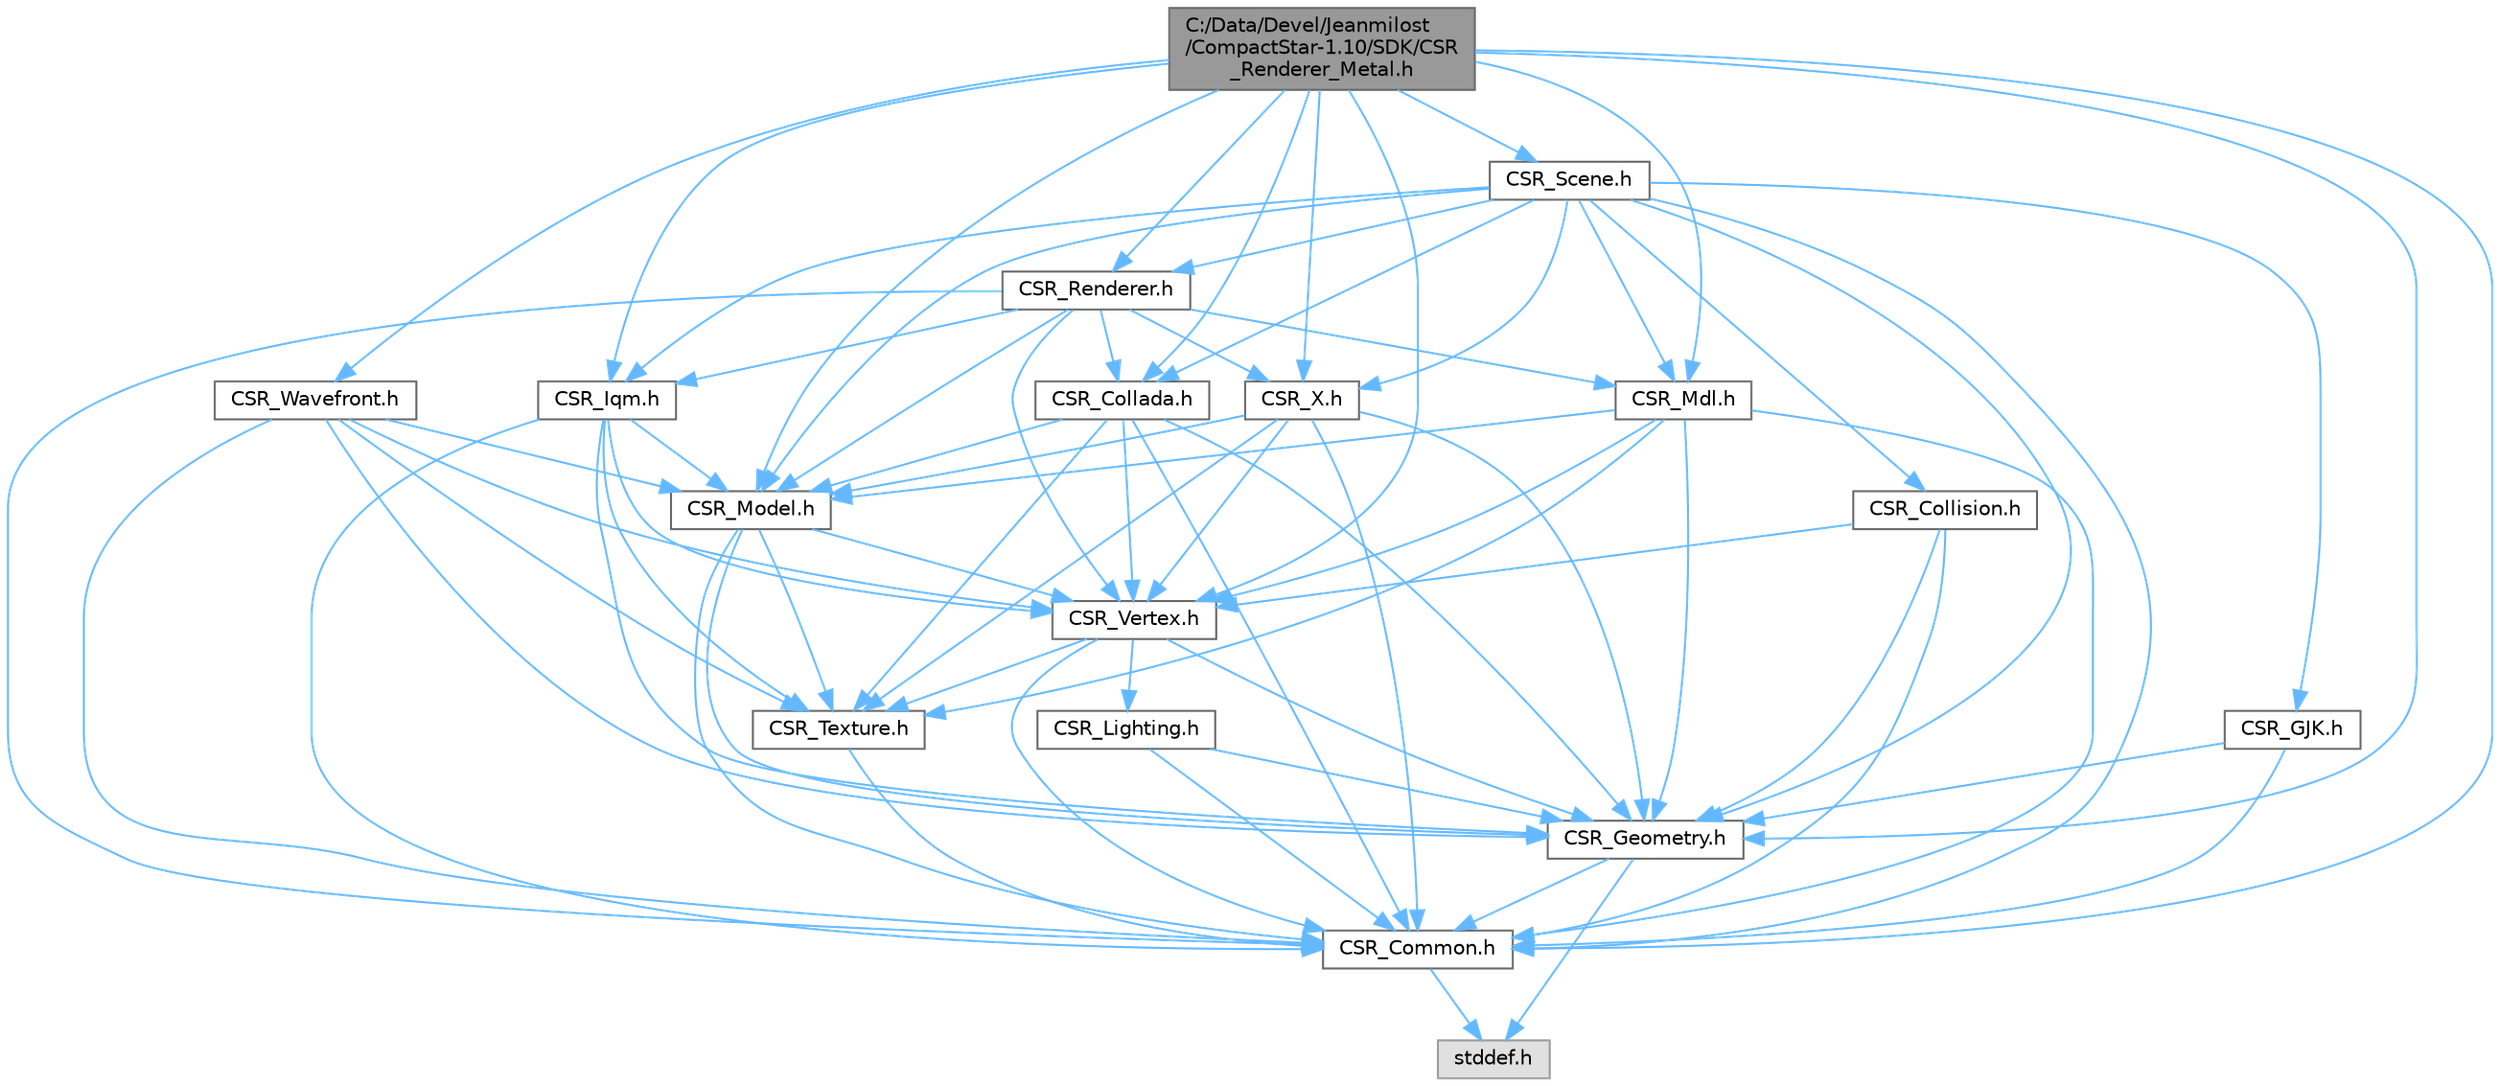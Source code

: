 digraph "C:/Data/Devel/Jeanmilost/CompactStar-1.10/SDK/CSR_Renderer_Metal.h"
{
 // LATEX_PDF_SIZE
  bgcolor="transparent";
  edge [fontname=Helvetica,fontsize=10,labelfontname=Helvetica,labelfontsize=10];
  node [fontname=Helvetica,fontsize=10,shape=box,height=0.2,width=0.4];
  Node1 [id="Node000001",label="C:/Data/Devel/Jeanmilost\l/CompactStar-1.10/SDK/CSR\l_Renderer_Metal.h",height=0.2,width=0.4,color="gray40", fillcolor="grey60", style="filled", fontcolor="black",tooltip=" "];
  Node1 -> Node2 [id="edge1_Node000001_Node000002",color="steelblue1",style="solid",tooltip=" "];
  Node2 [id="Node000002",label="CSR_Common.h",height=0.2,width=0.4,color="grey40", fillcolor="white", style="filled",URL="$_c_s_r___common_8h.html",tooltip=" "];
  Node2 -> Node3 [id="edge2_Node000002_Node000003",color="steelblue1",style="solid",tooltip=" "];
  Node3 [id="Node000003",label="stddef.h",height=0.2,width=0.4,color="grey60", fillcolor="#E0E0E0", style="filled",tooltip=" "];
  Node1 -> Node4 [id="edge3_Node000001_Node000004",color="steelblue1",style="solid",tooltip=" "];
  Node4 [id="Node000004",label="CSR_Geometry.h",height=0.2,width=0.4,color="grey40", fillcolor="white", style="filled",URL="$_c_s_r___geometry_8h.html",tooltip=" "];
  Node4 -> Node3 [id="edge4_Node000004_Node000003",color="steelblue1",style="solid",tooltip=" "];
  Node4 -> Node2 [id="edge5_Node000004_Node000002",color="steelblue1",style="solid",tooltip=" "];
  Node1 -> Node5 [id="edge6_Node000001_Node000005",color="steelblue1",style="solid",tooltip=" "];
  Node5 [id="Node000005",label="CSR_Vertex.h",height=0.2,width=0.4,color="grey40", fillcolor="white", style="filled",URL="$_c_s_r___vertex_8h.html",tooltip=" "];
  Node5 -> Node2 [id="edge7_Node000005_Node000002",color="steelblue1",style="solid",tooltip=" "];
  Node5 -> Node4 [id="edge8_Node000005_Node000004",color="steelblue1",style="solid",tooltip=" "];
  Node5 -> Node6 [id="edge9_Node000005_Node000006",color="steelblue1",style="solid",tooltip=" "];
  Node6 [id="Node000006",label="CSR_Texture.h",height=0.2,width=0.4,color="grey40", fillcolor="white", style="filled",URL="$_c_s_r___texture_8h.html",tooltip=" "];
  Node6 -> Node2 [id="edge10_Node000006_Node000002",color="steelblue1",style="solid",tooltip=" "];
  Node5 -> Node7 [id="edge11_Node000005_Node000007",color="steelblue1",style="solid",tooltip=" "];
  Node7 [id="Node000007",label="CSR_Lighting.h",height=0.2,width=0.4,color="grey40", fillcolor="white", style="filled",URL="$_c_s_r___lighting_8h.html",tooltip=" "];
  Node7 -> Node2 [id="edge12_Node000007_Node000002",color="steelblue1",style="solid",tooltip=" "];
  Node7 -> Node4 [id="edge13_Node000007_Node000004",color="steelblue1",style="solid",tooltip=" "];
  Node1 -> Node8 [id="edge14_Node000001_Node000008",color="steelblue1",style="solid",tooltip=" "];
  Node8 [id="Node000008",label="CSR_Model.h",height=0.2,width=0.4,color="grey40", fillcolor="white", style="filled",URL="$_c_s_r___model_8h.html",tooltip=" "];
  Node8 -> Node2 [id="edge15_Node000008_Node000002",color="steelblue1",style="solid",tooltip=" "];
  Node8 -> Node4 [id="edge16_Node000008_Node000004",color="steelblue1",style="solid",tooltip=" "];
  Node8 -> Node5 [id="edge17_Node000008_Node000005",color="steelblue1",style="solid",tooltip=" "];
  Node8 -> Node6 [id="edge18_Node000008_Node000006",color="steelblue1",style="solid",tooltip=" "];
  Node1 -> Node9 [id="edge19_Node000001_Node000009",color="steelblue1",style="solid",tooltip=" "];
  Node9 [id="Node000009",label="CSR_Mdl.h",height=0.2,width=0.4,color="grey40", fillcolor="white", style="filled",URL="$_c_s_r___mdl_8h.html",tooltip=" "];
  Node9 -> Node2 [id="edge20_Node000009_Node000002",color="steelblue1",style="solid",tooltip=" "];
  Node9 -> Node4 [id="edge21_Node000009_Node000004",color="steelblue1",style="solid",tooltip=" "];
  Node9 -> Node6 [id="edge22_Node000009_Node000006",color="steelblue1",style="solid",tooltip=" "];
  Node9 -> Node5 [id="edge23_Node000009_Node000005",color="steelblue1",style="solid",tooltip=" "];
  Node9 -> Node8 [id="edge24_Node000009_Node000008",color="steelblue1",style="solid",tooltip=" "];
  Node1 -> Node10 [id="edge25_Node000001_Node000010",color="steelblue1",style="solid",tooltip=" "];
  Node10 [id="Node000010",label="CSR_X.h",height=0.2,width=0.4,color="grey40", fillcolor="white", style="filled",URL="$_c_s_r___x_8h.html",tooltip=" "];
  Node10 -> Node2 [id="edge26_Node000010_Node000002",color="steelblue1",style="solid",tooltip=" "];
  Node10 -> Node4 [id="edge27_Node000010_Node000004",color="steelblue1",style="solid",tooltip=" "];
  Node10 -> Node6 [id="edge28_Node000010_Node000006",color="steelblue1",style="solid",tooltip=" "];
  Node10 -> Node5 [id="edge29_Node000010_Node000005",color="steelblue1",style="solid",tooltip=" "];
  Node10 -> Node8 [id="edge30_Node000010_Node000008",color="steelblue1",style="solid",tooltip=" "];
  Node1 -> Node11 [id="edge31_Node000001_Node000011",color="steelblue1",style="solid",tooltip=" "];
  Node11 [id="Node000011",label="CSR_Collada.h",height=0.2,width=0.4,color="grey40", fillcolor="white", style="filled",URL="$_c_s_r___collada_8h.html",tooltip=" "];
  Node11 -> Node2 [id="edge32_Node000011_Node000002",color="steelblue1",style="solid",tooltip=" "];
  Node11 -> Node4 [id="edge33_Node000011_Node000004",color="steelblue1",style="solid",tooltip=" "];
  Node11 -> Node6 [id="edge34_Node000011_Node000006",color="steelblue1",style="solid",tooltip=" "];
  Node11 -> Node5 [id="edge35_Node000011_Node000005",color="steelblue1",style="solid",tooltip=" "];
  Node11 -> Node8 [id="edge36_Node000011_Node000008",color="steelblue1",style="solid",tooltip=" "];
  Node1 -> Node12 [id="edge37_Node000001_Node000012",color="steelblue1",style="solid",tooltip=" "];
  Node12 [id="Node000012",label="CSR_Iqm.h",height=0.2,width=0.4,color="grey40", fillcolor="white", style="filled",URL="$_c_s_r___iqm_8h.html",tooltip=" "];
  Node12 -> Node2 [id="edge38_Node000012_Node000002",color="steelblue1",style="solid",tooltip=" "];
  Node12 -> Node4 [id="edge39_Node000012_Node000004",color="steelblue1",style="solid",tooltip=" "];
  Node12 -> Node6 [id="edge40_Node000012_Node000006",color="steelblue1",style="solid",tooltip=" "];
  Node12 -> Node5 [id="edge41_Node000012_Node000005",color="steelblue1",style="solid",tooltip=" "];
  Node12 -> Node8 [id="edge42_Node000012_Node000008",color="steelblue1",style="solid",tooltip=" "];
  Node1 -> Node13 [id="edge43_Node000001_Node000013",color="steelblue1",style="solid",tooltip=" "];
  Node13 [id="Node000013",label="CSR_Wavefront.h",height=0.2,width=0.4,color="grey40", fillcolor="white", style="filled",URL="$_c_s_r___wavefront_8h.html",tooltip=" "];
  Node13 -> Node2 [id="edge44_Node000013_Node000002",color="steelblue1",style="solid",tooltip=" "];
  Node13 -> Node4 [id="edge45_Node000013_Node000004",color="steelblue1",style="solid",tooltip=" "];
  Node13 -> Node6 [id="edge46_Node000013_Node000006",color="steelblue1",style="solid",tooltip=" "];
  Node13 -> Node5 [id="edge47_Node000013_Node000005",color="steelblue1",style="solid",tooltip=" "];
  Node13 -> Node8 [id="edge48_Node000013_Node000008",color="steelblue1",style="solid",tooltip=" "];
  Node1 -> Node14 [id="edge49_Node000001_Node000014",color="steelblue1",style="solid",tooltip=" "];
  Node14 [id="Node000014",label="CSR_Renderer.h",height=0.2,width=0.4,color="grey40", fillcolor="white", style="filled",URL="$_c_s_r___renderer_8h.html",tooltip=" "];
  Node14 -> Node2 [id="edge50_Node000014_Node000002",color="steelblue1",style="solid",tooltip=" "];
  Node14 -> Node5 [id="edge51_Node000014_Node000005",color="steelblue1",style="solid",tooltip=" "];
  Node14 -> Node8 [id="edge52_Node000014_Node000008",color="steelblue1",style="solid",tooltip=" "];
  Node14 -> Node9 [id="edge53_Node000014_Node000009",color="steelblue1",style="solid",tooltip=" "];
  Node14 -> Node10 [id="edge54_Node000014_Node000010",color="steelblue1",style="solid",tooltip=" "];
  Node14 -> Node11 [id="edge55_Node000014_Node000011",color="steelblue1",style="solid",tooltip=" "];
  Node14 -> Node12 [id="edge56_Node000014_Node000012",color="steelblue1",style="solid",tooltip=" "];
  Node1 -> Node15 [id="edge57_Node000001_Node000015",color="steelblue1",style="solid",tooltip=" "];
  Node15 [id="Node000015",label="CSR_Scene.h",height=0.2,width=0.4,color="grey40", fillcolor="white", style="filled",URL="$_c_s_r___scene_8h.html",tooltip=" "];
  Node15 -> Node2 [id="edge58_Node000015_Node000002",color="steelblue1",style="solid",tooltip=" "];
  Node15 -> Node4 [id="edge59_Node000015_Node000004",color="steelblue1",style="solid",tooltip=" "];
  Node15 -> Node16 [id="edge60_Node000015_Node000016",color="steelblue1",style="solid",tooltip=" "];
  Node16 [id="Node000016",label="CSR_Collision.h",height=0.2,width=0.4,color="grey40", fillcolor="white", style="filled",URL="$_c_s_r___collision_8h.html",tooltip=" "];
  Node16 -> Node2 [id="edge61_Node000016_Node000002",color="steelblue1",style="solid",tooltip=" "];
  Node16 -> Node4 [id="edge62_Node000016_Node000004",color="steelblue1",style="solid",tooltip=" "];
  Node16 -> Node5 [id="edge63_Node000016_Node000005",color="steelblue1",style="solid",tooltip=" "];
  Node15 -> Node17 [id="edge64_Node000015_Node000017",color="steelblue1",style="solid",tooltip=" "];
  Node17 [id="Node000017",label="CSR_GJK.h",height=0.2,width=0.4,color="grey40", fillcolor="white", style="filled",URL="$_c_s_r___g_j_k_8h.html",tooltip=" "];
  Node17 -> Node2 [id="edge65_Node000017_Node000002",color="steelblue1",style="solid",tooltip=" "];
  Node17 -> Node4 [id="edge66_Node000017_Node000004",color="steelblue1",style="solid",tooltip=" "];
  Node15 -> Node8 [id="edge67_Node000015_Node000008",color="steelblue1",style="solid",tooltip=" "];
  Node15 -> Node14 [id="edge68_Node000015_Node000014",color="steelblue1",style="solid",tooltip=" "];
  Node15 -> Node9 [id="edge69_Node000015_Node000009",color="steelblue1",style="solid",tooltip=" "];
  Node15 -> Node10 [id="edge70_Node000015_Node000010",color="steelblue1",style="solid",tooltip=" "];
  Node15 -> Node11 [id="edge71_Node000015_Node000011",color="steelblue1",style="solid",tooltip=" "];
  Node15 -> Node12 [id="edge72_Node000015_Node000012",color="steelblue1",style="solid",tooltip=" "];
}

